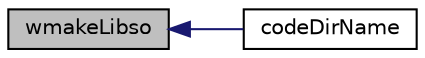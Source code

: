 digraph "wmakeLibso"
{
  bgcolor="transparent";
  edge [fontname="Helvetica",fontsize="10",labelfontname="Helvetica",labelfontsize="10"];
  node [fontname="Helvetica",fontsize="10",shape=record];
  rankdir="LR";
  Node965 [label="wmakeLibso",height=0.2,width=0.4,color="black", fillcolor="grey75", style="filled", fontcolor="black"];
  Node965 -> Node966 [dir="back",color="midnightblue",fontsize="10",style="solid",fontname="Helvetica"];
  Node966 [label="codeDirName",height=0.2,width=0.4,color="black",URL="$a27189.html#a03583b008e55aa52fecb01f0df03b665",tooltip="Return the code-dirname. "];
}
